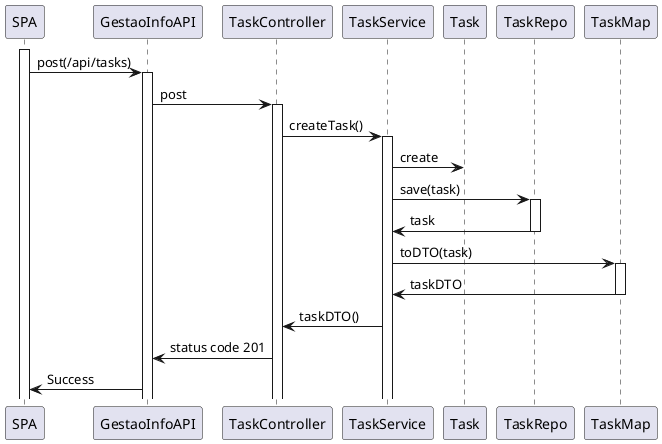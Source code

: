 @startuml

activate SPA
SPA -> GestaoInfoAPI : post(/api/tasks)
activate GestaoInfoAPI

GestaoInfoAPI -> TaskController : post
activate TaskController

TaskController -> TaskService : createTask()
activate TaskService

TaskService -> Task : create
TaskService -> TaskRepo : save(task)
activate TaskRepo
TaskRepo -> TaskService : task
deactivate TaskRepo

TaskService -> TaskMap : toDTO(task)
activate TaskMap

TaskMap -> TaskService : taskDTO
deactivate TaskMap

TaskService -> TaskController : taskDTO()

TaskController -> GestaoInfoAPI : status code 201

GestaoInfoAPI -> SPA : Success

@enduml